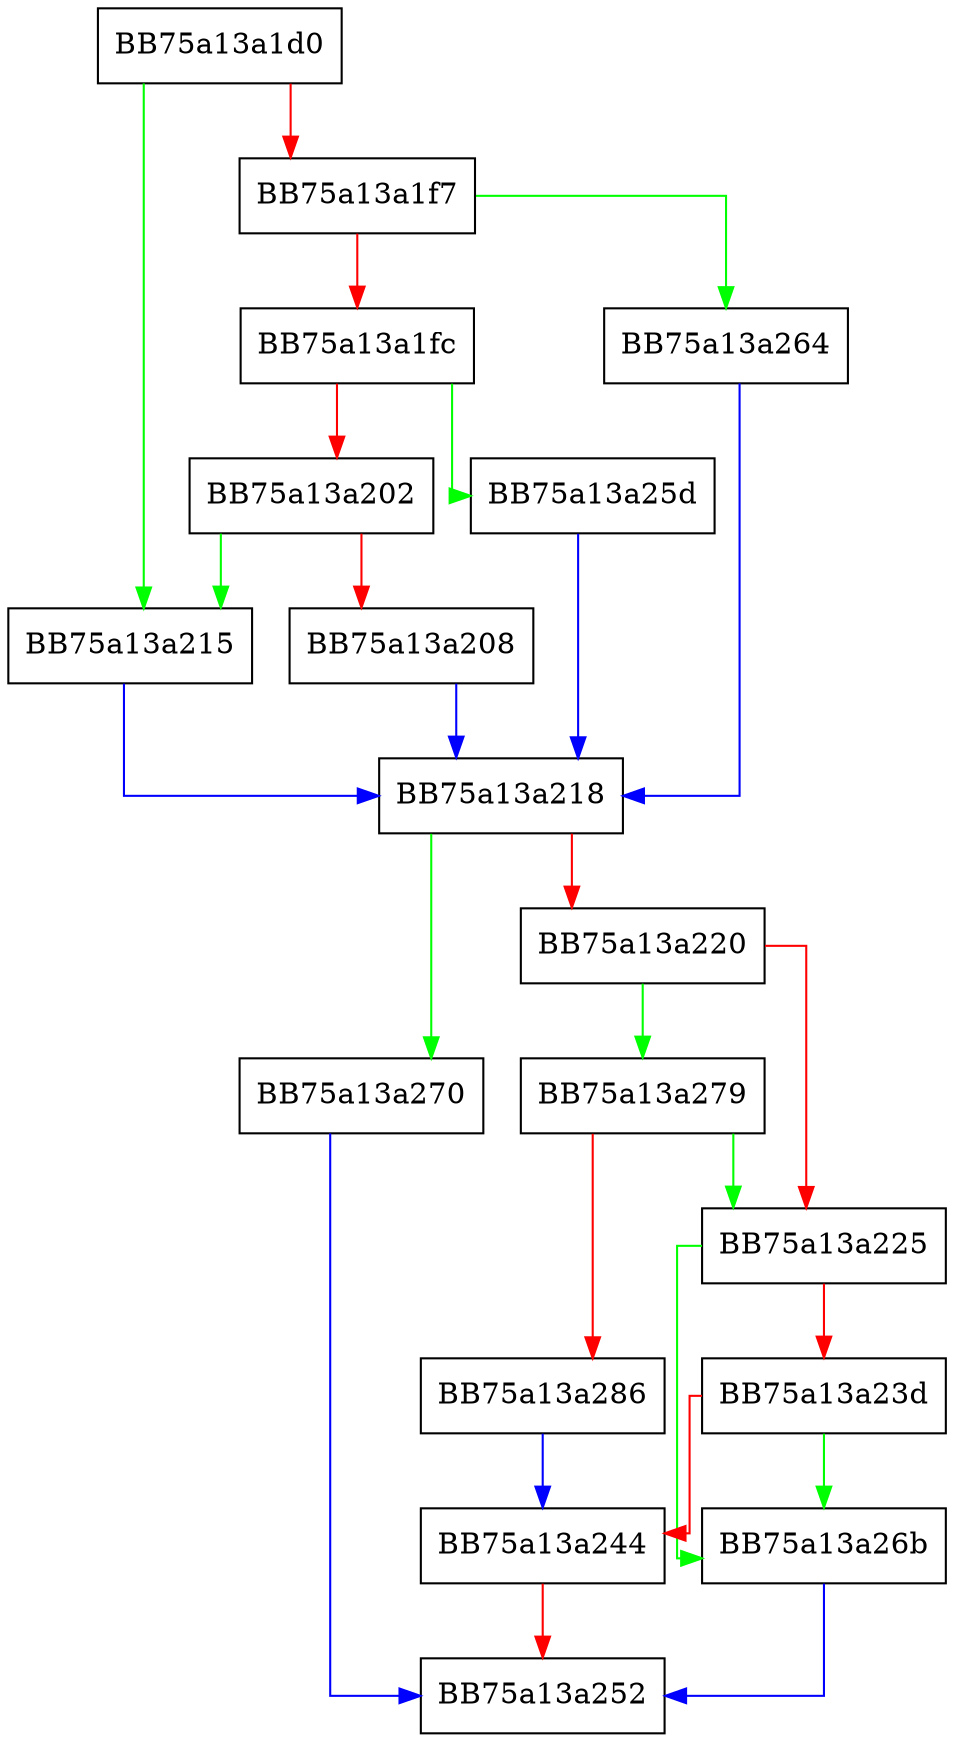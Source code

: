 digraph CompareHash {
  node [shape="box"];
  graph [splines=ortho];
  BB75a13a1d0 -> BB75a13a215 [color="green"];
  BB75a13a1d0 -> BB75a13a1f7 [color="red"];
  BB75a13a1f7 -> BB75a13a264 [color="green"];
  BB75a13a1f7 -> BB75a13a1fc [color="red"];
  BB75a13a1fc -> BB75a13a25d [color="green"];
  BB75a13a1fc -> BB75a13a202 [color="red"];
  BB75a13a202 -> BB75a13a215 [color="green"];
  BB75a13a202 -> BB75a13a208 [color="red"];
  BB75a13a208 -> BB75a13a218 [color="blue"];
  BB75a13a215 -> BB75a13a218 [color="blue"];
  BB75a13a218 -> BB75a13a270 [color="green"];
  BB75a13a218 -> BB75a13a220 [color="red"];
  BB75a13a220 -> BB75a13a279 [color="green"];
  BB75a13a220 -> BB75a13a225 [color="red"];
  BB75a13a225 -> BB75a13a26b [color="green"];
  BB75a13a225 -> BB75a13a23d [color="red"];
  BB75a13a23d -> BB75a13a26b [color="green"];
  BB75a13a23d -> BB75a13a244 [color="red"];
  BB75a13a244 -> BB75a13a252 [color="red"];
  BB75a13a25d -> BB75a13a218 [color="blue"];
  BB75a13a264 -> BB75a13a218 [color="blue"];
  BB75a13a26b -> BB75a13a252 [color="blue"];
  BB75a13a270 -> BB75a13a252 [color="blue"];
  BB75a13a279 -> BB75a13a225 [color="green"];
  BB75a13a279 -> BB75a13a286 [color="red"];
  BB75a13a286 -> BB75a13a244 [color="blue"];
}